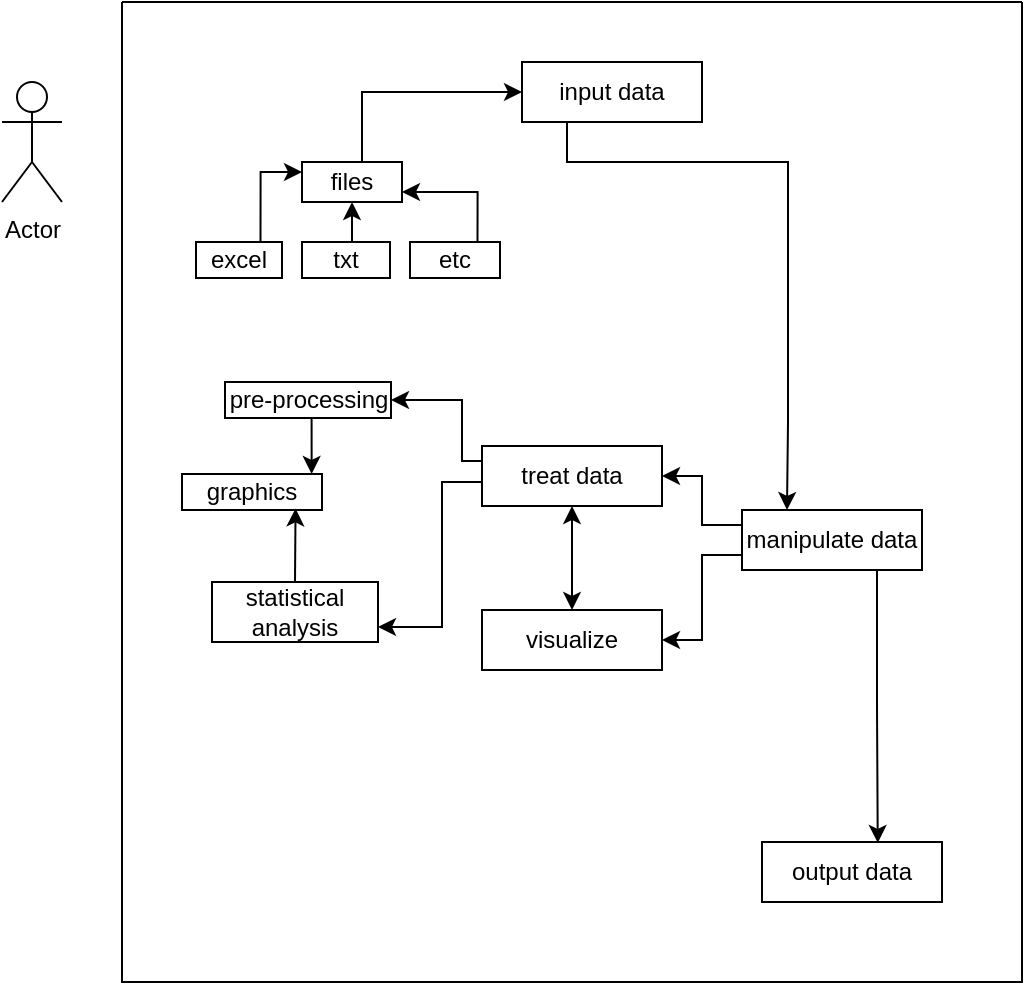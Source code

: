 <mxfile version="24.7.17" pages="2">
  <diagram name="Page-1" id="TF-W6u0345iH74L-ZxMF">
    <mxGraphModel dx="1420" dy="829" grid="1" gridSize="10" guides="1" tooltips="1" connect="1" arrows="1" fold="1" page="1" pageScale="1" pageWidth="850" pageHeight="1100" math="0" shadow="0">
      <root>
        <mxCell id="0" />
        <mxCell id="1" parent="0" />
        <mxCell id="zSuMdKfe3kp4OC3bKLvm-3" value="Actor" style="shape=umlActor;verticalLabelPosition=bottom;verticalAlign=top;html=1;outlineConnect=0;" parent="1" vertex="1">
          <mxGeometry x="20" y="410" width="30" height="60" as="geometry" />
        </mxCell>
        <mxCell id="zSuMdKfe3kp4OC3bKLvm-4" value="" style="swimlane;startSize=0;" parent="1" vertex="1">
          <mxGeometry x="80" y="370" width="450" height="490" as="geometry" />
        </mxCell>
        <mxCell id="zSuMdKfe3kp4OC3bKLvm-5" value="output data" style="rounded=0;whiteSpace=wrap;html=1;" parent="zSuMdKfe3kp4OC3bKLvm-4" vertex="1">
          <mxGeometry x="320" y="420" width="90" height="30" as="geometry" />
        </mxCell>
        <mxCell id="zSuMdKfe3kp4OC3bKLvm-6" style="edgeStyle=orthogonalEdgeStyle;rounded=0;orthogonalLoop=1;jettySize=auto;html=1;exitX=0.75;exitY=1;exitDx=0;exitDy=0;entryX=0.643;entryY=0.015;entryDx=0;entryDy=0;entryPerimeter=0;" parent="zSuMdKfe3kp4OC3bKLvm-4" source="zSuMdKfe3kp4OC3bKLvm-9" target="zSuMdKfe3kp4OC3bKLvm-5" edge="1">
          <mxGeometry relative="1" as="geometry" />
        </mxCell>
        <mxCell id="zSuMdKfe3kp4OC3bKLvm-7" style="edgeStyle=orthogonalEdgeStyle;rounded=0;orthogonalLoop=1;jettySize=auto;html=1;exitX=0;exitY=0.25;exitDx=0;exitDy=0;entryX=1;entryY=0.5;entryDx=0;entryDy=0;" parent="zSuMdKfe3kp4OC3bKLvm-4" source="zSuMdKfe3kp4OC3bKLvm-9" target="zSuMdKfe3kp4OC3bKLvm-12" edge="1">
          <mxGeometry relative="1" as="geometry" />
        </mxCell>
        <mxCell id="zSuMdKfe3kp4OC3bKLvm-8" style="edgeStyle=orthogonalEdgeStyle;rounded=0;orthogonalLoop=1;jettySize=auto;html=1;exitX=0;exitY=0.75;exitDx=0;exitDy=0;entryX=1;entryY=0.5;entryDx=0;entryDy=0;" parent="zSuMdKfe3kp4OC3bKLvm-4" source="zSuMdKfe3kp4OC3bKLvm-9" target="zSuMdKfe3kp4OC3bKLvm-13" edge="1">
          <mxGeometry relative="1" as="geometry" />
        </mxCell>
        <mxCell id="zSuMdKfe3kp4OC3bKLvm-9" value="&lt;div&gt;manipulate data&lt;/div&gt;" style="rounded=0;whiteSpace=wrap;html=1;" parent="zSuMdKfe3kp4OC3bKLvm-4" vertex="1">
          <mxGeometry x="310" y="254" width="90" height="30" as="geometry" />
        </mxCell>
        <mxCell id="zSuMdKfe3kp4OC3bKLvm-10" style="edgeStyle=orthogonalEdgeStyle;rounded=0;orthogonalLoop=1;jettySize=auto;html=1;exitX=0;exitY=0.25;exitDx=0;exitDy=0;entryX=1;entryY=0.5;entryDx=0;entryDy=0;" parent="zSuMdKfe3kp4OC3bKLvm-4" source="zSuMdKfe3kp4OC3bKLvm-12" target="zSuMdKfe3kp4OC3bKLvm-15" edge="1">
          <mxGeometry relative="1" as="geometry">
            <Array as="points">
              <mxPoint x="170" y="230" />
              <mxPoint x="170" y="199" />
            </Array>
          </mxGeometry>
        </mxCell>
        <mxCell id="zSuMdKfe3kp4OC3bKLvm-11" style="edgeStyle=orthogonalEdgeStyle;rounded=0;orthogonalLoop=1;jettySize=auto;html=1;exitX=0;exitY=0.75;exitDx=0;exitDy=0;entryX=1;entryY=0.75;entryDx=0;entryDy=0;" parent="zSuMdKfe3kp4OC3bKLvm-4" source="zSuMdKfe3kp4OC3bKLvm-12" target="zSuMdKfe3kp4OC3bKLvm-18" edge="1">
          <mxGeometry relative="1" as="geometry">
            <Array as="points">
              <mxPoint x="180" y="240" />
              <mxPoint x="160" y="240" />
              <mxPoint x="160" y="313" />
            </Array>
          </mxGeometry>
        </mxCell>
        <mxCell id="zSuMdKfe3kp4OC3bKLvm-12" value="&lt;div&gt;treat data&lt;/div&gt;" style="rounded=0;whiteSpace=wrap;html=1;" parent="zSuMdKfe3kp4OC3bKLvm-4" vertex="1">
          <mxGeometry x="180" y="222" width="90" height="30" as="geometry" />
        </mxCell>
        <mxCell id="zSuMdKfe3kp4OC3bKLvm-13" value="&lt;div&gt;visualize&lt;/div&gt;" style="rounded=0;whiteSpace=wrap;html=1;" parent="zSuMdKfe3kp4OC3bKLvm-4" vertex="1">
          <mxGeometry x="180" y="304" width="90" height="30" as="geometry" />
        </mxCell>
        <mxCell id="zSuMdKfe3kp4OC3bKLvm-14" style="edgeStyle=orthogonalEdgeStyle;rounded=0;orthogonalLoop=1;jettySize=auto;html=1;exitX=0.5;exitY=1;exitDx=0;exitDy=0;entryX=0.926;entryY=0;entryDx=0;entryDy=0;entryPerimeter=0;" parent="zSuMdKfe3kp4OC3bKLvm-4" source="zSuMdKfe3kp4OC3bKLvm-15" target="zSuMdKfe3kp4OC3bKLvm-16" edge="1">
          <mxGeometry relative="1" as="geometry" />
        </mxCell>
        <mxCell id="zSuMdKfe3kp4OC3bKLvm-15" value="pre-processing" style="rounded=0;whiteSpace=wrap;html=1;" parent="zSuMdKfe3kp4OC3bKLvm-4" vertex="1">
          <mxGeometry x="51.5" y="190" width="83" height="18" as="geometry" />
        </mxCell>
        <mxCell id="zSuMdKfe3kp4OC3bKLvm-16" value="graphics" style="rounded=0;whiteSpace=wrap;html=1;" parent="zSuMdKfe3kp4OC3bKLvm-4" vertex="1">
          <mxGeometry x="30" y="236" width="70" height="18" as="geometry" />
        </mxCell>
        <mxCell id="zSuMdKfe3kp4OC3bKLvm-17" style="edgeStyle=orthogonalEdgeStyle;rounded=0;orthogonalLoop=1;jettySize=auto;html=1;exitX=0.5;exitY=0;exitDx=0;exitDy=0;entryX=0.811;entryY=0.956;entryDx=0;entryDy=0;entryPerimeter=0;" parent="zSuMdKfe3kp4OC3bKLvm-4" source="zSuMdKfe3kp4OC3bKLvm-18" target="zSuMdKfe3kp4OC3bKLvm-16" edge="1">
          <mxGeometry relative="1" as="geometry" />
        </mxCell>
        <mxCell id="zSuMdKfe3kp4OC3bKLvm-18" value="statistical analysis" style="rounded=0;whiteSpace=wrap;html=1;" parent="zSuMdKfe3kp4OC3bKLvm-4" vertex="1">
          <mxGeometry x="45" y="290" width="83" height="30" as="geometry" />
        </mxCell>
        <mxCell id="zSuMdKfe3kp4OC3bKLvm-19" value="" style="endArrow=classic;startArrow=classic;html=1;rounded=0;exitX=0.5;exitY=0;exitDx=0;exitDy=0;" parent="zSuMdKfe3kp4OC3bKLvm-4" source="zSuMdKfe3kp4OC3bKLvm-13" target="zSuMdKfe3kp4OC3bKLvm-12" edge="1">
          <mxGeometry width="50" height="50" relative="1" as="geometry">
            <mxPoint x="220" y="304" as="sourcePoint" />
            <mxPoint x="270" y="254" as="targetPoint" />
          </mxGeometry>
        </mxCell>
        <mxCell id="zSuMdKfe3kp4OC3bKLvm-20" style="edgeStyle=orthogonalEdgeStyle;rounded=0;orthogonalLoop=1;jettySize=auto;html=1;exitX=0.25;exitY=0;exitDx=0;exitDy=0;entryX=0;entryY=0.5;entryDx=0;entryDy=0;" parent="1" source="zSuMdKfe3kp4OC3bKLvm-21" target="zSuMdKfe3kp4OC3bKLvm-29" edge="1">
          <mxGeometry relative="1" as="geometry">
            <Array as="points">
              <mxPoint x="200" y="450" />
              <mxPoint x="200" y="415" />
            </Array>
          </mxGeometry>
        </mxCell>
        <mxCell id="zSuMdKfe3kp4OC3bKLvm-21" value="files" style="rounded=0;whiteSpace=wrap;html=1;" parent="1" vertex="1">
          <mxGeometry x="170" y="450" width="50" height="20" as="geometry" />
        </mxCell>
        <mxCell id="zSuMdKfe3kp4OC3bKLvm-22" style="edgeStyle=orthogonalEdgeStyle;rounded=0;orthogonalLoop=1;jettySize=auto;html=1;exitX=0.75;exitY=0;exitDx=0;exitDy=0;entryX=0;entryY=0.25;entryDx=0;entryDy=0;" parent="1" source="zSuMdKfe3kp4OC3bKLvm-23" target="zSuMdKfe3kp4OC3bKLvm-21" edge="1">
          <mxGeometry relative="1" as="geometry" />
        </mxCell>
        <mxCell id="zSuMdKfe3kp4OC3bKLvm-23" value="excel" style="rounded=0;whiteSpace=wrap;html=1;" parent="1" vertex="1">
          <mxGeometry x="117" y="490" width="43" height="18" as="geometry" />
        </mxCell>
        <mxCell id="zSuMdKfe3kp4OC3bKLvm-24" style="edgeStyle=orthogonalEdgeStyle;rounded=0;orthogonalLoop=1;jettySize=auto;html=1;exitX=0.75;exitY=0;exitDx=0;exitDy=0;entryX=0.5;entryY=1;entryDx=0;entryDy=0;" parent="1" source="zSuMdKfe3kp4OC3bKLvm-25" target="zSuMdKfe3kp4OC3bKLvm-21" edge="1">
          <mxGeometry relative="1" as="geometry" />
        </mxCell>
        <mxCell id="zSuMdKfe3kp4OC3bKLvm-25" value="txt" style="rounded=0;whiteSpace=wrap;html=1;" parent="1" vertex="1">
          <mxGeometry x="170" y="490" width="44" height="18" as="geometry" />
        </mxCell>
        <mxCell id="zSuMdKfe3kp4OC3bKLvm-26" style="edgeStyle=orthogonalEdgeStyle;rounded=0;orthogonalLoop=1;jettySize=auto;html=1;exitX=0.75;exitY=0;exitDx=0;exitDy=0;entryX=1;entryY=0.75;entryDx=0;entryDy=0;" parent="1" source="zSuMdKfe3kp4OC3bKLvm-27" target="zSuMdKfe3kp4OC3bKLvm-21" edge="1">
          <mxGeometry relative="1" as="geometry" />
        </mxCell>
        <mxCell id="zSuMdKfe3kp4OC3bKLvm-27" value="etc" style="rounded=0;whiteSpace=wrap;html=1;" parent="1" vertex="1">
          <mxGeometry x="224" y="490" width="45" height="18" as="geometry" />
        </mxCell>
        <mxCell id="zSuMdKfe3kp4OC3bKLvm-28" style="edgeStyle=orthogonalEdgeStyle;rounded=0;orthogonalLoop=1;jettySize=auto;html=1;exitX=0.25;exitY=1;exitDx=0;exitDy=0;entryX=0.25;entryY=0;entryDx=0;entryDy=0;" parent="1" source="zSuMdKfe3kp4OC3bKLvm-29" target="zSuMdKfe3kp4OC3bKLvm-9" edge="1">
          <mxGeometry relative="1" as="geometry">
            <mxPoint x="410" y="570" as="targetPoint" />
            <Array as="points">
              <mxPoint x="303" y="450" />
              <mxPoint x="413" y="450" />
              <mxPoint x="413" y="580" />
            </Array>
          </mxGeometry>
        </mxCell>
        <mxCell id="zSuMdKfe3kp4OC3bKLvm-29" value="&lt;div&gt;input data&lt;/div&gt;" style="rounded=0;whiteSpace=wrap;html=1;" parent="1" vertex="1">
          <mxGeometry x="280" y="400" width="90" height="30" as="geometry" />
        </mxCell>
      </root>
    </mxGraphModel>
  </diagram>
  <diagram id="RxldY2b1k0z3BmgefCQh" name="Page-2">
    <mxGraphModel dx="2521" dy="1007" grid="1" gridSize="10" guides="1" tooltips="1" connect="1" arrows="1" fold="1" page="1" pageScale="1" pageWidth="850" pageHeight="1100" math="0" shadow="0">
      <root>
        <mxCell id="0" />
        <mxCell id="1" parent="0" />
        <mxCell id="GY4akCumMBCNGAmgTHTJ-2" style="rounded=0;orthogonalLoop=1;jettySize=auto;html=1;" parent="1" source="361C7ZLTI3J4NDeE3g0f-1" target="GY4akCumMBCNGAmgTHTJ-15" edge="1">
          <mxGeometry relative="1" as="geometry">
            <mxPoint x="-108.283" y="303.746" as="targetPoint" />
          </mxGeometry>
        </mxCell>
        <mxCell id="GY4akCumMBCNGAmgTHTJ-12" style="edgeStyle=none;shape=connector;rounded=0;orthogonalLoop=1;jettySize=auto;html=1;labelBackgroundColor=default;strokeColor=default;fontFamily=Helvetica;fontSize=11;fontColor=default;endArrow=classic;" parent="1" source="361C7ZLTI3J4NDeE3g0f-1" target="GY4akCumMBCNGAmgTHTJ-11" edge="1">
          <mxGeometry relative="1" as="geometry" />
        </mxCell>
        <mxCell id="GY4akCumMBCNGAmgTHTJ-14" style="edgeStyle=none;shape=connector;rounded=0;orthogonalLoop=1;jettySize=auto;html=1;labelBackgroundColor=default;strokeColor=default;fontFamily=Helvetica;fontSize=11;fontColor=default;endArrow=classic;" parent="1" source="361C7ZLTI3J4NDeE3g0f-1" target="GY4akCumMBCNGAmgTHTJ-13" edge="1">
          <mxGeometry relative="1" as="geometry" />
        </mxCell>
        <mxCell id="GY4akCumMBCNGAmgTHTJ-18" style="edgeStyle=none;shape=connector;rounded=0;orthogonalLoop=1;jettySize=auto;html=1;labelBackgroundColor=default;strokeColor=default;fontFamily=Helvetica;fontSize=11;fontColor=default;endArrow=classic;" parent="1" source="361C7ZLTI3J4NDeE3g0f-1" target="GY4akCumMBCNGAmgTHTJ-16" edge="1">
          <mxGeometry relative="1" as="geometry" />
        </mxCell>
        <mxCell id="GY4akCumMBCNGAmgTHTJ-42" style="edgeStyle=none;shape=connector;rounded=0;orthogonalLoop=1;jettySize=auto;html=1;labelBackgroundColor=default;strokeColor=default;fontFamily=Helvetica;fontSize=11;fontColor=default;endArrow=classic;" parent="1" source="361C7ZLTI3J4NDeE3g0f-1" target="GY4akCumMBCNGAmgTHTJ-41" edge="1">
          <mxGeometry relative="1" as="geometry" />
        </mxCell>
        <mxCell id="GY4akCumMBCNGAmgTHTJ-44" style="edgeStyle=none;shape=connector;rounded=0;orthogonalLoop=1;jettySize=auto;html=1;labelBackgroundColor=default;strokeColor=default;fontFamily=Helvetica;fontSize=11;fontColor=default;endArrow=classic;" parent="1" source="361C7ZLTI3J4NDeE3g0f-1" target="GY4akCumMBCNGAmgTHTJ-43" edge="1">
          <mxGeometry relative="1" as="geometry" />
        </mxCell>
        <mxCell id="361C7ZLTI3J4NDeE3g0f-1" value="Researcher" style="shape=umlActor;verticalLabelPosition=bottom;verticalAlign=top;html=1;outlineConnect=0;" parent="1" vertex="1">
          <mxGeometry x="-490" y="420" width="30" height="60" as="geometry" />
        </mxCell>
        <mxCell id="361C7ZLTI3J4NDeE3g0f-2" value="System" style="swimlane;whiteSpace=wrap;html=1;" parent="1" vertex="1">
          <mxGeometry x="-240" y="90" width="680" height="790" as="geometry" />
        </mxCell>
        <mxCell id="GY4akCumMBCNGAmgTHTJ-11" value="Upload input data" style="ellipse;whiteSpace=wrap;html=1;" parent="361C7ZLTI3J4NDeE3g0f-2" vertex="1">
          <mxGeometry x="40" y="310" width="120" height="80" as="geometry" />
        </mxCell>
        <mxCell id="GY4akCumMBCNGAmgTHTJ-13" value="Delete data" style="ellipse;whiteSpace=wrap;html=1;" parent="361C7ZLTI3J4NDeE3g0f-2" vertex="1">
          <mxGeometry x="40" y="550" width="120" height="80" as="geometry" />
        </mxCell>
        <mxCell id="GY4akCumMBCNGAmgTHTJ-15" value="Observe results" style="ellipse;whiteSpace=wrap;html=1;" parent="361C7ZLTI3J4NDeE3g0f-2" vertex="1">
          <mxGeometry x="40" y="70" width="120" height="80" as="geometry" />
        </mxCell>
        <mxCell id="GY4akCumMBCNGAmgTHTJ-16" value="Trigger pipeline with parameters" style="ellipse;whiteSpace=wrap;html=1;" parent="361C7ZLTI3J4NDeE3g0f-2" vertex="1">
          <mxGeometry x="40" y="190" width="120" height="80" as="geometry" />
        </mxCell>
        <mxCell id="GY4akCumMBCNGAmgTHTJ-29" value="Manage user permissions" style="ellipse;whiteSpace=wrap;html=1;" parent="361C7ZLTI3J4NDeE3g0f-2" vertex="1">
          <mxGeometry x="190" y="100" width="120" height="80" as="geometry" />
        </mxCell>
        <mxCell id="GY4akCumMBCNGAmgTHTJ-31" value="Add user" style="ellipse;whiteSpace=wrap;html=1;" parent="361C7ZLTI3J4NDeE3g0f-2" vertex="1">
          <mxGeometry x="190" y="220" width="120" height="80" as="geometry" />
        </mxCell>
        <mxCell id="GY4akCumMBCNGAmgTHTJ-32" value="Delete user" style="ellipse;whiteSpace=wrap;html=1;" parent="361C7ZLTI3J4NDeE3g0f-2" vertex="1">
          <mxGeometry x="190" y="340" width="120" height="80" as="geometry" />
        </mxCell>
        <mxCell id="GY4akCumMBCNGAmgTHTJ-35" value="Create project" style="ellipse;whiteSpace=wrap;html=1;" parent="361C7ZLTI3J4NDeE3g0f-2" vertex="1">
          <mxGeometry x="190" y="460" width="120" height="80" as="geometry" />
        </mxCell>
        <mxCell id="GY4akCumMBCNGAmgTHTJ-36" value="Delete project" style="ellipse;whiteSpace=wrap;html=1;" parent="361C7ZLTI3J4NDeE3g0f-2" vertex="1">
          <mxGeometry x="190" y="580" width="120" height="80" as="geometry" />
        </mxCell>
        <mxCell id="GY4akCumMBCNGAmgTHTJ-37" value="&amp;nbsp;Update project properties" style="ellipse;whiteSpace=wrap;html=1;" parent="361C7ZLTI3J4NDeE3g0f-2" vertex="1">
          <mxGeometry x="190" y="700" width="120" height="80" as="geometry" />
        </mxCell>
        <mxCell id="GY4akCumMBCNGAmgTHTJ-41" value="Download output" style="ellipse;whiteSpace=wrap;html=1;" parent="361C7ZLTI3J4NDeE3g0f-2" vertex="1">
          <mxGeometry x="40" y="670" width="120" height="80" as="geometry" />
        </mxCell>
        <mxCell id="GY4akCumMBCNGAmgTHTJ-43" value="Trigger data pre-processing" style="ellipse;whiteSpace=wrap;html=1;" parent="361C7ZLTI3J4NDeE3g0f-2" vertex="1">
          <mxGeometry x="40" y="430" width="120" height="80" as="geometry" />
        </mxCell>
      </root>
    </mxGraphModel>
  </diagram>
</mxfile>
